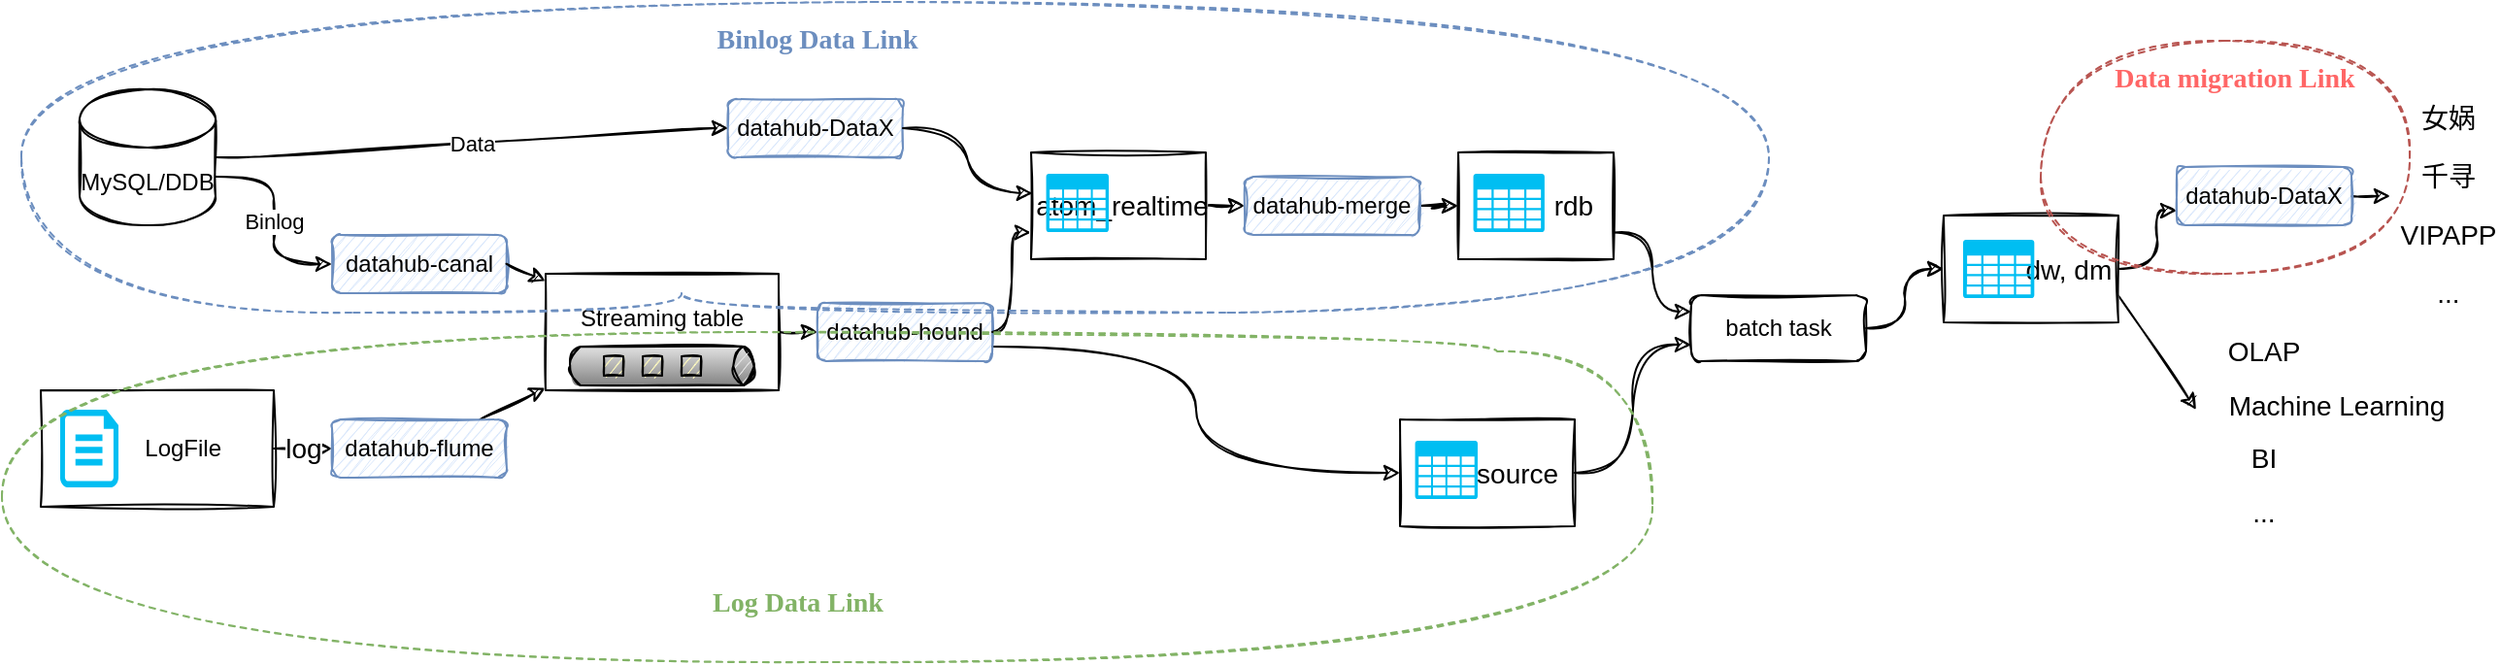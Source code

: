 <mxfile version="14.4.3" type="github">
  <diagram id="qz0148A9nYeaI9-SU-Dp" name="Page-1">
    <mxGraphModel dx="2365" dy="1478" grid="1" gridSize="10" guides="1" tooltips="1" connect="1" arrows="1" fold="1" page="1" pageScale="1" pageWidth="827" pageHeight="1169" math="0" shadow="0">
      <root>
        <mxCell id="0" />
        <mxCell id="1" parent="0" />
        <mxCell id="1KhAdJlM0WXjoJiT-T3Z-1" value="MySQL/DDB" style="shape=cylinder3;whiteSpace=wrap;html=1;boundedLbl=1;backgroundOutline=1;size=15;sketch=1;" parent="1" vertex="1">
          <mxGeometry x="80" y="105" width="70" height="70" as="geometry" />
        </mxCell>
        <mxCell id="1KhAdJlM0WXjoJiT-T3Z-2" value="datahub-canal" style="rounded=1;whiteSpace=wrap;html=1;sketch=1;fillColor=#dae8fc;strokeColor=#6c8ebf;" parent="1" vertex="1">
          <mxGeometry x="210" y="180" width="90" height="30" as="geometry" />
        </mxCell>
        <mxCell id="vMB3MK5W8GAJtJrmhava-21" style="edgeStyle=orthogonalEdgeStyle;rounded=0;orthogonalLoop=1;jettySize=auto;html=1;exitX=1;exitY=0.75;exitDx=0;exitDy=0;entryX=0;entryY=0.5;entryDx=0;entryDy=0;sketch=1;curved=1;" edge="1" parent="1" source="1KhAdJlM0WXjoJiT-T3Z-4" target="vMB3MK5W8GAJtJrmhava-19">
          <mxGeometry relative="1" as="geometry" />
        </mxCell>
        <mxCell id="1KhAdJlM0WXjoJiT-T3Z-4" value="&lt;div&gt;datahub-hound&lt;/div&gt;" style="rounded=1;whiteSpace=wrap;html=1;sketch=1;fillColor=#dae8fc;strokeColor=#6c8ebf;" parent="1" vertex="1">
          <mxGeometry x="460" y="215" width="90" height="30" as="geometry" />
        </mxCell>
        <mxCell id="1KhAdJlM0WXjoJiT-T3Z-5" value="datahub-DataX" style="rounded=1;whiteSpace=wrap;html=1;sketch=1;fillColor=#dae8fc;strokeColor=#6c8ebf;" parent="1" vertex="1">
          <mxGeometry x="414" y="110" width="90" height="30" as="geometry" />
        </mxCell>
        <mxCell id="1KhAdJlM0WXjoJiT-T3Z-6" value="" style="endArrow=classic;html=1;entryX=0;entryY=0.5;entryDx=0;entryDy=0;exitX=1;exitY=0;exitDx=0;exitDy=45;exitPerimeter=0;sketch=1;edgeStyle=entityRelationEdgeStyle;curved=1;" parent="1" source="1KhAdJlM0WXjoJiT-T3Z-1" target="1KhAdJlM0WXjoJiT-T3Z-2" edge="1">
          <mxGeometry relative="1" as="geometry">
            <mxPoint x="90" y="155" as="sourcePoint" />
            <mxPoint x="190" y="155" as="targetPoint" />
          </mxGeometry>
        </mxCell>
        <mxCell id="1KhAdJlM0WXjoJiT-T3Z-7" value="Binlog" style="edgeLabel;resizable=0;html=1;align=center;verticalAlign=middle;sketch=1;" parent="1KhAdJlM0WXjoJiT-T3Z-6" connectable="0" vertex="1">
          <mxGeometry relative="1" as="geometry" />
        </mxCell>
        <mxCell id="1KhAdJlM0WXjoJiT-T3Z-8" value="" style="endArrow=classic;html=1;exitX=1;exitY=0.5;exitDx=0;exitDy=0;sketch=1;curved=1;" parent="1" source="1KhAdJlM0WXjoJiT-T3Z-2" target="vMB3MK5W8GAJtJrmhava-9" edge="1">
          <mxGeometry relative="1" as="geometry">
            <mxPoint x="270" y="195" as="sourcePoint" />
            <mxPoint x="318" y="195" as="targetPoint" />
          </mxGeometry>
        </mxCell>
        <mxCell id="1KhAdJlM0WXjoJiT-T3Z-10" value="" style="endArrow=classic;html=1;entryX=0;entryY=0.5;entryDx=0;entryDy=0;sketch=1;curved=1;" parent="1" source="vMB3MK5W8GAJtJrmhava-9" target="1KhAdJlM0WXjoJiT-T3Z-4" edge="1">
          <mxGeometry relative="1" as="geometry">
            <mxPoint x="413.24" y="195" as="sourcePoint" />
            <mxPoint x="461.24" y="265" as="targetPoint" />
          </mxGeometry>
        </mxCell>
        <mxCell id="1KhAdJlM0WXjoJiT-T3Z-11" value="" style="endArrow=classic;html=1;entryX=0;entryY=0.5;entryDx=0;entryDy=0;exitX=1;exitY=0.5;exitDx=0;exitDy=0;exitPerimeter=0;sketch=1;edgeStyle=entityRelationEdgeStyle;elbow=vertical;curved=1;" parent="1" source="1KhAdJlM0WXjoJiT-T3Z-1" target="1KhAdJlM0WXjoJiT-T3Z-5" edge="1">
          <mxGeometry relative="1" as="geometry">
            <mxPoint x="120" y="160" as="sourcePoint" />
            <mxPoint x="190" y="205" as="targetPoint" />
          </mxGeometry>
        </mxCell>
        <mxCell id="1KhAdJlM0WXjoJiT-T3Z-12" value="Data" style="edgeLabel;resizable=0;html=1;align=center;verticalAlign=middle;sketch=1;" parent="1KhAdJlM0WXjoJiT-T3Z-11" connectable="0" vertex="1">
          <mxGeometry relative="1" as="geometry" />
        </mxCell>
        <mxCell id="1KhAdJlM0WXjoJiT-T3Z-19" style="rounded=0;orthogonalLoop=1;jettySize=auto;html=1;entryX=0;entryY=0.5;entryDx=0;entryDy=0;sketch=1;curved=1;" parent="1" source="vMB3MK5W8GAJtJrmhava-15" target="1KhAdJlM0WXjoJiT-T3Z-18" edge="1">
          <mxGeometry relative="1" as="geometry">
            <mxPoint x="690" y="175" as="sourcePoint" />
          </mxGeometry>
        </mxCell>
        <mxCell id="1KhAdJlM0WXjoJiT-T3Z-14" value="" style="endArrow=classic;html=1;exitX=1;exitY=0.5;exitDx=0;exitDy=0;sketch=1;edgeStyle=entityRelationEdgeStyle;curved=1;entryX=0.01;entryY=0.382;entryDx=0;entryDy=0;entryPerimeter=0;" parent="1" source="1KhAdJlM0WXjoJiT-T3Z-5" target="vMB3MK5W8GAJtJrmhava-15" edge="1">
          <mxGeometry width="50" height="50" relative="1" as="geometry">
            <mxPoint x="520" y="25" as="sourcePoint" />
            <mxPoint x="613.18" y="153.787" as="targetPoint" />
          </mxGeometry>
        </mxCell>
        <mxCell id="1KhAdJlM0WXjoJiT-T3Z-16" value="" style="endArrow=classic;html=1;exitX=1;exitY=0.5;exitDx=0;exitDy=0;sketch=1;edgeStyle=orthogonalEdgeStyle;curved=1;entryX=0;entryY=0.75;entryDx=0;entryDy=0;" parent="1" source="1KhAdJlM0WXjoJiT-T3Z-4" target="vMB3MK5W8GAJtJrmhava-15" edge="1">
          <mxGeometry width="50" height="50" relative="1" as="geometry">
            <mxPoint x="524" y="110" as="sourcePoint" />
            <mxPoint x="613.18" y="196.213" as="targetPoint" />
          </mxGeometry>
        </mxCell>
        <mxCell id="1KhAdJlM0WXjoJiT-T3Z-20" style="rounded=0;orthogonalLoop=1;jettySize=auto;html=1;sketch=1;curved=1;edgeStyle=orthogonalEdgeStyle;" parent="1" source="1KhAdJlM0WXjoJiT-T3Z-18" target="vMB3MK5W8GAJtJrmhava-23" edge="1">
          <mxGeometry relative="1" as="geometry">
            <mxPoint x="840" y="167.5" as="targetPoint" />
          </mxGeometry>
        </mxCell>
        <mxCell id="1KhAdJlM0WXjoJiT-T3Z-18" value="&lt;div&gt;datahub-merge&lt;/div&gt;" style="rounded=1;whiteSpace=wrap;html=1;sketch=1;fillColor=#dae8fc;strokeColor=#6c8ebf;" parent="1" vertex="1">
          <mxGeometry x="680" y="150" width="90" height="30" as="geometry" />
        </mxCell>
        <mxCell id="vMB3MK5W8GAJtJrmhava-1" style="edgeStyle=none;rounded=0;orthogonalLoop=1;jettySize=auto;html=1;fontSize=14;sketch=1;" edge="1" parent="1" source="vMB3MK5W8GAJtJrmhava-7" target="vMB3MK5W8GAJtJrmhava-9">
          <mxGeometry relative="1" as="geometry">
            <mxPoint x="350" y="230" as="targetPoint" />
            <mxPoint x="330" y="290" as="sourcePoint" />
          </mxGeometry>
        </mxCell>
        <mxCell id="vMB3MK5W8GAJtJrmhava-3" value="" style="group;sketch=1;" vertex="1" connectable="0" parent="1">
          <mxGeometry x="60" y="260" width="120" height="60" as="geometry" />
        </mxCell>
        <mxCell id="vMB3MK5W8GAJtJrmhava-4" value="&amp;nbsp; &amp;nbsp; &amp;nbsp; &amp;nbsp; LogFile" style="rounded=0;whiteSpace=wrap;html=1;sketch=1;" vertex="1" parent="vMB3MK5W8GAJtJrmhava-3">
          <mxGeometry width="120" height="60" as="geometry" />
        </mxCell>
        <mxCell id="vMB3MK5W8GAJtJrmhava-5" value="" style="verticalLabelPosition=bottom;html=1;verticalAlign=top;align=center;strokeColor=none;fillColor=#00BEF2;shape=mxgraph.azure.cloud_services_configuration_file;pointerEvents=1;sketch=0;" vertex="1" parent="vMB3MK5W8GAJtJrmhava-3">
          <mxGeometry x="10" y="10" width="30" height="40" as="geometry" />
        </mxCell>
        <mxCell id="vMB3MK5W8GAJtJrmhava-6" value="log" style="edgeStyle=none;rounded=0;orthogonalLoop=1;jettySize=auto;html=1;fontSize=14;sketch=1;" edge="1" parent="1" source="vMB3MK5W8GAJtJrmhava-4" target="vMB3MK5W8GAJtJrmhava-7">
          <mxGeometry relative="1" as="geometry">
            <mxPoint x="210" y="290" as="targetPoint" />
          </mxGeometry>
        </mxCell>
        <mxCell id="vMB3MK5W8GAJtJrmhava-7" value="datahub-flume" style="rounded=1;whiteSpace=wrap;html=1;sketch=1;fillColor=#dae8fc;strokeColor=#6c8ebf;" vertex="1" parent="1">
          <mxGeometry x="210" y="275" width="90" height="30" as="geometry" />
        </mxCell>
        <mxCell id="vMB3MK5W8GAJtJrmhava-8" value="" style="group;sketch=1;" vertex="1" connectable="0" parent="1">
          <mxGeometry x="320" y="200" width="120" height="60" as="geometry" />
        </mxCell>
        <mxCell id="vMB3MK5W8GAJtJrmhava-9" value="Streaming table&lt;br&gt;&lt;br&gt;" style="rounded=0;whiteSpace=wrap;html=1;sketch=1;" vertex="1" parent="vMB3MK5W8GAJtJrmhava-8">
          <mxGeometry width="120" height="60" as="geometry" />
        </mxCell>
        <mxCell id="vMB3MK5W8GAJtJrmhava-10" value="" style="strokeWidth=1;outlineConnect=0;dashed=0;align=center;html=1;fontSize=8;shape=mxgraph.eip.dataChannel;verticalLabelPosition=bottom;labelBackgroundColor=#ffffff;verticalAlign=top;sketch=1;" vertex="1" parent="vMB3MK5W8GAJtJrmhava-8">
          <mxGeometry x="10" y="40" width="100" height="15" as="geometry" />
        </mxCell>
        <mxCell id="vMB3MK5W8GAJtJrmhava-14" value="" style="group;sketch=1;" vertex="1" connectable="0" parent="1">
          <mxGeometry x="570" y="137.5" width="100" height="55" as="geometry" />
        </mxCell>
        <mxCell id="vMB3MK5W8GAJtJrmhava-15" value="&lt;font style=&quot;font-size: 14px&quot;&gt;&amp;nbsp;atom_realtime&lt;/font&gt;" style="rounded=0;whiteSpace=wrap;html=1;sketch=1;" vertex="1" parent="vMB3MK5W8GAJtJrmhava-14">
          <mxGeometry width="90" height="55" as="geometry" />
        </mxCell>
        <mxCell id="vMB3MK5W8GAJtJrmhava-16" value="" style="verticalLabelPosition=bottom;html=1;verticalAlign=top;align=center;strokeColor=none;fillColor=#00BEF2;shape=mxgraph.azure.storage;pointerEvents=1;sketch=0;" vertex="1" parent="vMB3MK5W8GAJtJrmhava-14">
          <mxGeometry x="7.78" y="11" width="32.22" height="30" as="geometry" />
        </mxCell>
        <mxCell id="vMB3MK5W8GAJtJrmhava-18" value="" style="group;sketch=1;" vertex="1" connectable="0" parent="1">
          <mxGeometry x="760" y="275" width="120" height="55" as="geometry" />
        </mxCell>
        <mxCell id="vMB3MK5W8GAJtJrmhava-19" value="&lt;font style=&quot;font-size: 14px&quot;&gt;&amp;nbsp; &amp;nbsp; &amp;nbsp; &amp;nbsp; source&lt;/font&gt;" style="rounded=0;whiteSpace=wrap;html=1;sketch=1;" vertex="1" parent="vMB3MK5W8GAJtJrmhava-18">
          <mxGeometry width="90" height="55" as="geometry" />
        </mxCell>
        <mxCell id="vMB3MK5W8GAJtJrmhava-20" value="" style="verticalLabelPosition=bottom;html=1;verticalAlign=top;align=center;strokeColor=none;fillColor=#00BEF2;shape=mxgraph.azure.storage;pointerEvents=1;sketch=0;" vertex="1" parent="vMB3MK5W8GAJtJrmhava-18">
          <mxGeometry x="7.78" y="11" width="32.22" height="30" as="geometry" />
        </mxCell>
        <mxCell id="vMB3MK5W8GAJtJrmhava-22" value="" style="group;sketch=1;" vertex="1" connectable="0" parent="1">
          <mxGeometry x="790" y="137.5" width="100" height="55" as="geometry" />
        </mxCell>
        <mxCell id="vMB3MK5W8GAJtJrmhava-23" value="&lt;font style=&quot;font-size: 14px&quot;&gt;&amp;nbsp; &amp;nbsp; &amp;nbsp; &amp;nbsp; &amp;nbsp; rdb&lt;/font&gt;" style="rounded=0;whiteSpace=wrap;html=1;sketch=1;" vertex="1" parent="vMB3MK5W8GAJtJrmhava-22">
          <mxGeometry width="80" height="55" as="geometry" />
        </mxCell>
        <mxCell id="vMB3MK5W8GAJtJrmhava-24" value="" style="verticalLabelPosition=bottom;html=1;verticalAlign=top;align=center;strokeColor=none;fillColor=#00BEF2;shape=mxgraph.azure.storage;pointerEvents=1;sketch=0;" vertex="1" parent="vMB3MK5W8GAJtJrmhava-22">
          <mxGeometry x="7.778" y="11" width="36.667" height="30" as="geometry" />
        </mxCell>
        <mxCell id="vMB3MK5W8GAJtJrmhava-32" style="edgeStyle=orthogonalEdgeStyle;curved=1;rounded=0;sketch=1;orthogonalLoop=1;jettySize=auto;html=1;exitX=1;exitY=0.5;exitDx=0;exitDy=0;entryX=0;entryY=0.5;entryDx=0;entryDy=0;" edge="1" parent="1" source="vMB3MK5W8GAJtJrmhava-25" target="vMB3MK5W8GAJtJrmhava-30">
          <mxGeometry relative="1" as="geometry" />
        </mxCell>
        <mxCell id="vMB3MK5W8GAJtJrmhava-25" value="batch task" style="rounded=1;whiteSpace=wrap;html=1;sketch=1;" vertex="1" parent="1">
          <mxGeometry x="910" y="211" width="90" height="34" as="geometry" />
        </mxCell>
        <mxCell id="vMB3MK5W8GAJtJrmhava-26" style="edgeStyle=orthogonalEdgeStyle;curved=1;rounded=0;sketch=1;orthogonalLoop=1;jettySize=auto;html=1;exitX=1;exitY=0.75;exitDx=0;exitDy=0;entryX=0;entryY=0.25;entryDx=0;entryDy=0;" edge="1" parent="1" source="vMB3MK5W8GAJtJrmhava-23" target="vMB3MK5W8GAJtJrmhava-25">
          <mxGeometry relative="1" as="geometry" />
        </mxCell>
        <mxCell id="vMB3MK5W8GAJtJrmhava-27" style="edgeStyle=orthogonalEdgeStyle;curved=1;rounded=0;sketch=1;orthogonalLoop=1;jettySize=auto;html=1;exitX=1;exitY=0.5;exitDx=0;exitDy=0;entryX=0;entryY=0.75;entryDx=0;entryDy=0;" edge="1" parent="1" source="vMB3MK5W8GAJtJrmhava-19" target="vMB3MK5W8GAJtJrmhava-25">
          <mxGeometry relative="1" as="geometry" />
        </mxCell>
        <mxCell id="vMB3MK5W8GAJtJrmhava-48" style="edgeStyle=orthogonalEdgeStyle;curved=1;rounded=0;sketch=1;orthogonalLoop=1;jettySize=auto;html=1;exitX=1;exitY=0.5;exitDx=0;exitDy=0;entryX=0;entryY=0.75;entryDx=0;entryDy=0;fontFamily=Comic Sans MS;fontSize=14;fontColor=#6C8EBF;" edge="1" parent="1" source="vMB3MK5W8GAJtJrmhava-30" target="vMB3MK5W8GAJtJrmhava-47">
          <mxGeometry relative="1" as="geometry" />
        </mxCell>
        <mxCell id="vMB3MK5W8GAJtJrmhava-54" style="rounded=0;sketch=1;orthogonalLoop=1;jettySize=auto;html=1;exitX=1;exitY=0.75;exitDx=0;exitDy=0;fontFamily=Helvetica;fontSize=14;fontColor=#000000;elbow=vertical;" edge="1" parent="1" source="vMB3MK5W8GAJtJrmhava-30">
          <mxGeometry relative="1" as="geometry">
            <mxPoint x="1170" y="270" as="targetPoint" />
          </mxGeometry>
        </mxCell>
        <mxCell id="vMB3MK5W8GAJtJrmhava-30" value="&lt;font style=&quot;font-size: 14px&quot;&gt;&amp;nbsp; &amp;nbsp; &amp;nbsp; &amp;nbsp; &amp;nbsp; dw, dm&lt;/font&gt;" style="rounded=0;whiteSpace=wrap;html=1;sketch=1;" vertex="1" parent="1">
          <mxGeometry x="1040" y="170" width="90" height="55" as="geometry" />
        </mxCell>
        <mxCell id="vMB3MK5W8GAJtJrmhava-31" value="" style="verticalLabelPosition=bottom;html=1;verticalAlign=top;align=center;strokeColor=none;fillColor=#00BEF2;shape=mxgraph.azure.storage;pointerEvents=1;sketch=0;" vertex="1" parent="1">
          <mxGeometry x="1049.998" y="182.5" width="36.667" height="30" as="geometry" />
        </mxCell>
        <mxCell id="vMB3MK5W8GAJtJrmhava-39" value="" style="endArrow=none;dashed=1;html=1;edgeStyle=orthogonalEdgeStyle;elbow=vertical;rounded=0;curved=1;sketch=1;fillColor=#dae8fc;strokeColor=#6c8ebf;" edge="1" parent="1">
          <mxGeometry width="50" height="50" relative="1" as="geometry">
            <mxPoint x="390" y="210" as="sourcePoint" />
            <mxPoint x="390" y="210" as="targetPoint" />
            <Array as="points">
              <mxPoint x="390" y="220" />
              <mxPoint x="50" y="220" />
              <mxPoint x="50" y="60" />
              <mxPoint x="950" y="60" />
              <mxPoint x="950" y="220" />
              <mxPoint x="390" y="220" />
            </Array>
          </mxGeometry>
        </mxCell>
        <mxCell id="vMB3MK5W8GAJtJrmhava-42" value="Binlog Data Link" style="text;html=1;strokeColor=none;fillColor=none;align=center;verticalAlign=middle;whiteSpace=wrap;rounded=0;sketch=1;fontSize=14;fontFamily=Comic Sans MS;fontStyle=1;fontColor=#6C8EBF;" vertex="1" parent="1">
          <mxGeometry x="390" y="70" width="140" height="20" as="geometry" />
        </mxCell>
        <mxCell id="vMB3MK5W8GAJtJrmhava-43" value="" style="endArrow=none;dashed=1;html=1;edgeStyle=orthogonalEdgeStyle;elbow=vertical;rounded=0;curved=1;sketch=1;fillColor=#d5e8d4;strokeColor=#82b366;" edge="1" parent="1">
          <mxGeometry width="50" height="50" relative="1" as="geometry">
            <mxPoint x="810" y="240" as="sourcePoint" />
            <mxPoint x="810" y="240" as="targetPoint" />
            <Array as="points">
              <mxPoint x="890" y="240" />
              <mxPoint x="890" y="400" />
              <mxPoint x="40" y="400" />
              <mxPoint x="40" y="230" />
              <mxPoint x="810" y="230" />
            </Array>
          </mxGeometry>
        </mxCell>
        <mxCell id="vMB3MK5W8GAJtJrmhava-44" value="Log Data Link" style="text;html=1;strokeColor=none;fillColor=none;align=center;verticalAlign=middle;whiteSpace=wrap;rounded=0;sketch=1;fontSize=14;fontFamily=Comic Sans MS;fontStyle=1;fontColor=#82B366;" vertex="1" parent="1">
          <mxGeometry x="380" y="360" width="140" height="20" as="geometry" />
        </mxCell>
        <mxCell id="vMB3MK5W8GAJtJrmhava-53" style="edgeStyle=orthogonalEdgeStyle;curved=1;rounded=0;sketch=1;orthogonalLoop=1;jettySize=auto;html=1;exitX=1;exitY=0.5;exitDx=0;exitDy=0;fontFamily=Helvetica;fontSize=14;fontColor=#000000;" edge="1" parent="1" source="vMB3MK5W8GAJtJrmhava-47">
          <mxGeometry relative="1" as="geometry">
            <mxPoint x="1270" y="160" as="targetPoint" />
          </mxGeometry>
        </mxCell>
        <mxCell id="vMB3MK5W8GAJtJrmhava-47" value="datahub-DataX" style="rounded=1;whiteSpace=wrap;html=1;sketch=1;fillColor=#dae8fc;strokeColor=#6c8ebf;" vertex="1" parent="1">
          <mxGeometry x="1160" y="145" width="90" height="30" as="geometry" />
        </mxCell>
        <mxCell id="vMB3MK5W8GAJtJrmhava-49" value="女娲" style="text;html=1;strokeColor=none;fillColor=none;align=center;verticalAlign=middle;whiteSpace=wrap;rounded=0;sketch=1;fontFamily=Helvetica;fontSize=14;" vertex="1" parent="1">
          <mxGeometry x="1280" y="110" width="40" height="20" as="geometry" />
        </mxCell>
        <mxCell id="vMB3MK5W8GAJtJrmhava-50" value="千寻" style="text;html=1;strokeColor=none;fillColor=none;align=center;verticalAlign=middle;whiteSpace=wrap;rounded=0;sketch=1;fontFamily=Helvetica;fontSize=14;" vertex="1" parent="1">
          <mxGeometry x="1280" y="140" width="40" height="20" as="geometry" />
        </mxCell>
        <mxCell id="vMB3MK5W8GAJtJrmhava-51" value="VIPAPP" style="text;html=1;strokeColor=none;fillColor=none;align=center;verticalAlign=middle;whiteSpace=wrap;rounded=0;sketch=1;fontFamily=Helvetica;fontSize=14;" vertex="1" parent="1">
          <mxGeometry x="1280" y="170" width="40" height="20" as="geometry" />
        </mxCell>
        <mxCell id="vMB3MK5W8GAJtJrmhava-52" value="..." style="text;html=1;strokeColor=none;fillColor=none;align=center;verticalAlign=middle;whiteSpace=wrap;rounded=0;sketch=1;fontFamily=Helvetica;fontSize=14;" vertex="1" parent="1">
          <mxGeometry x="1280" y="200" width="40" height="20" as="geometry" />
        </mxCell>
        <mxCell id="vMB3MK5W8GAJtJrmhava-55" value="OLAP" style="text;html=1;strokeColor=none;fillColor=none;align=center;verticalAlign=middle;whiteSpace=wrap;rounded=0;sketch=1;fontFamily=Helvetica;fontSize=14;" vertex="1" parent="1">
          <mxGeometry x="1185" y="230" width="40" height="20" as="geometry" />
        </mxCell>
        <mxCell id="vMB3MK5W8GAJtJrmhava-56" value="Machine Learning" style="text;html=1;strokeColor=none;fillColor=none;align=center;verticalAlign=middle;whiteSpace=wrap;rounded=0;sketch=1;fontFamily=Helvetica;fontSize=14;" vertex="1" parent="1">
          <mxGeometry x="1185" y="258" width="115" height="20" as="geometry" />
        </mxCell>
        <mxCell id="vMB3MK5W8GAJtJrmhava-57" value="BI" style="text;html=1;strokeColor=none;fillColor=none;align=center;verticalAlign=middle;whiteSpace=wrap;rounded=0;sketch=1;fontFamily=Helvetica;fontSize=14;" vertex="1" parent="1">
          <mxGeometry x="1185" y="285" width="40" height="20" as="geometry" />
        </mxCell>
        <mxCell id="vMB3MK5W8GAJtJrmhava-58" value="..." style="text;html=1;strokeColor=none;fillColor=none;align=center;verticalAlign=middle;whiteSpace=wrap;rounded=0;sketch=1;fontFamily=Helvetica;fontSize=14;" vertex="1" parent="1">
          <mxGeometry x="1185" y="312.5" width="40" height="20" as="geometry" />
        </mxCell>
        <mxCell id="vMB3MK5W8GAJtJrmhava-60" value="" style="endArrow=none;dashed=1;html=1;fontFamily=Helvetica;fontSize=14;fontColor=#000000;edgeStyle=orthogonalEdgeStyle;curved=1;sketch=1;fillColor=#f8cecc;strokeColor=#b85450;" edge="1" parent="1">
          <mxGeometry width="50" height="50" relative="1" as="geometry">
            <mxPoint x="1090" y="150" as="sourcePoint" />
            <mxPoint x="1090" y="150" as="targetPoint" />
            <Array as="points">
              <mxPoint x="1280" y="200" />
              <mxPoint x="1280" y="80" />
              <mxPoint x="1090" y="80" />
            </Array>
          </mxGeometry>
        </mxCell>
        <mxCell id="vMB3MK5W8GAJtJrmhava-61" value="&lt;p style=&quot;font-size: 14px&quot;&gt;&lt;font color=&quot;#ff6666&quot;&gt;Data&amp;nbsp;&lt;span style=&quot;text-align: left&quot;&gt;migration&lt;/span&gt;&amp;nbsp;Link&lt;/font&gt;&lt;/p&gt;" style="text;html=1;strokeColor=none;fillColor=none;align=center;verticalAlign=middle;whiteSpace=wrap;rounded=0;sketch=1;fontSize=1;fontFamily=Comic Sans MS;fontStyle=1;fontColor=#6C8EBF;" vertex="1" parent="1">
          <mxGeometry x="1120" y="90" width="140" height="20" as="geometry" />
        </mxCell>
      </root>
    </mxGraphModel>
  </diagram>
</mxfile>
